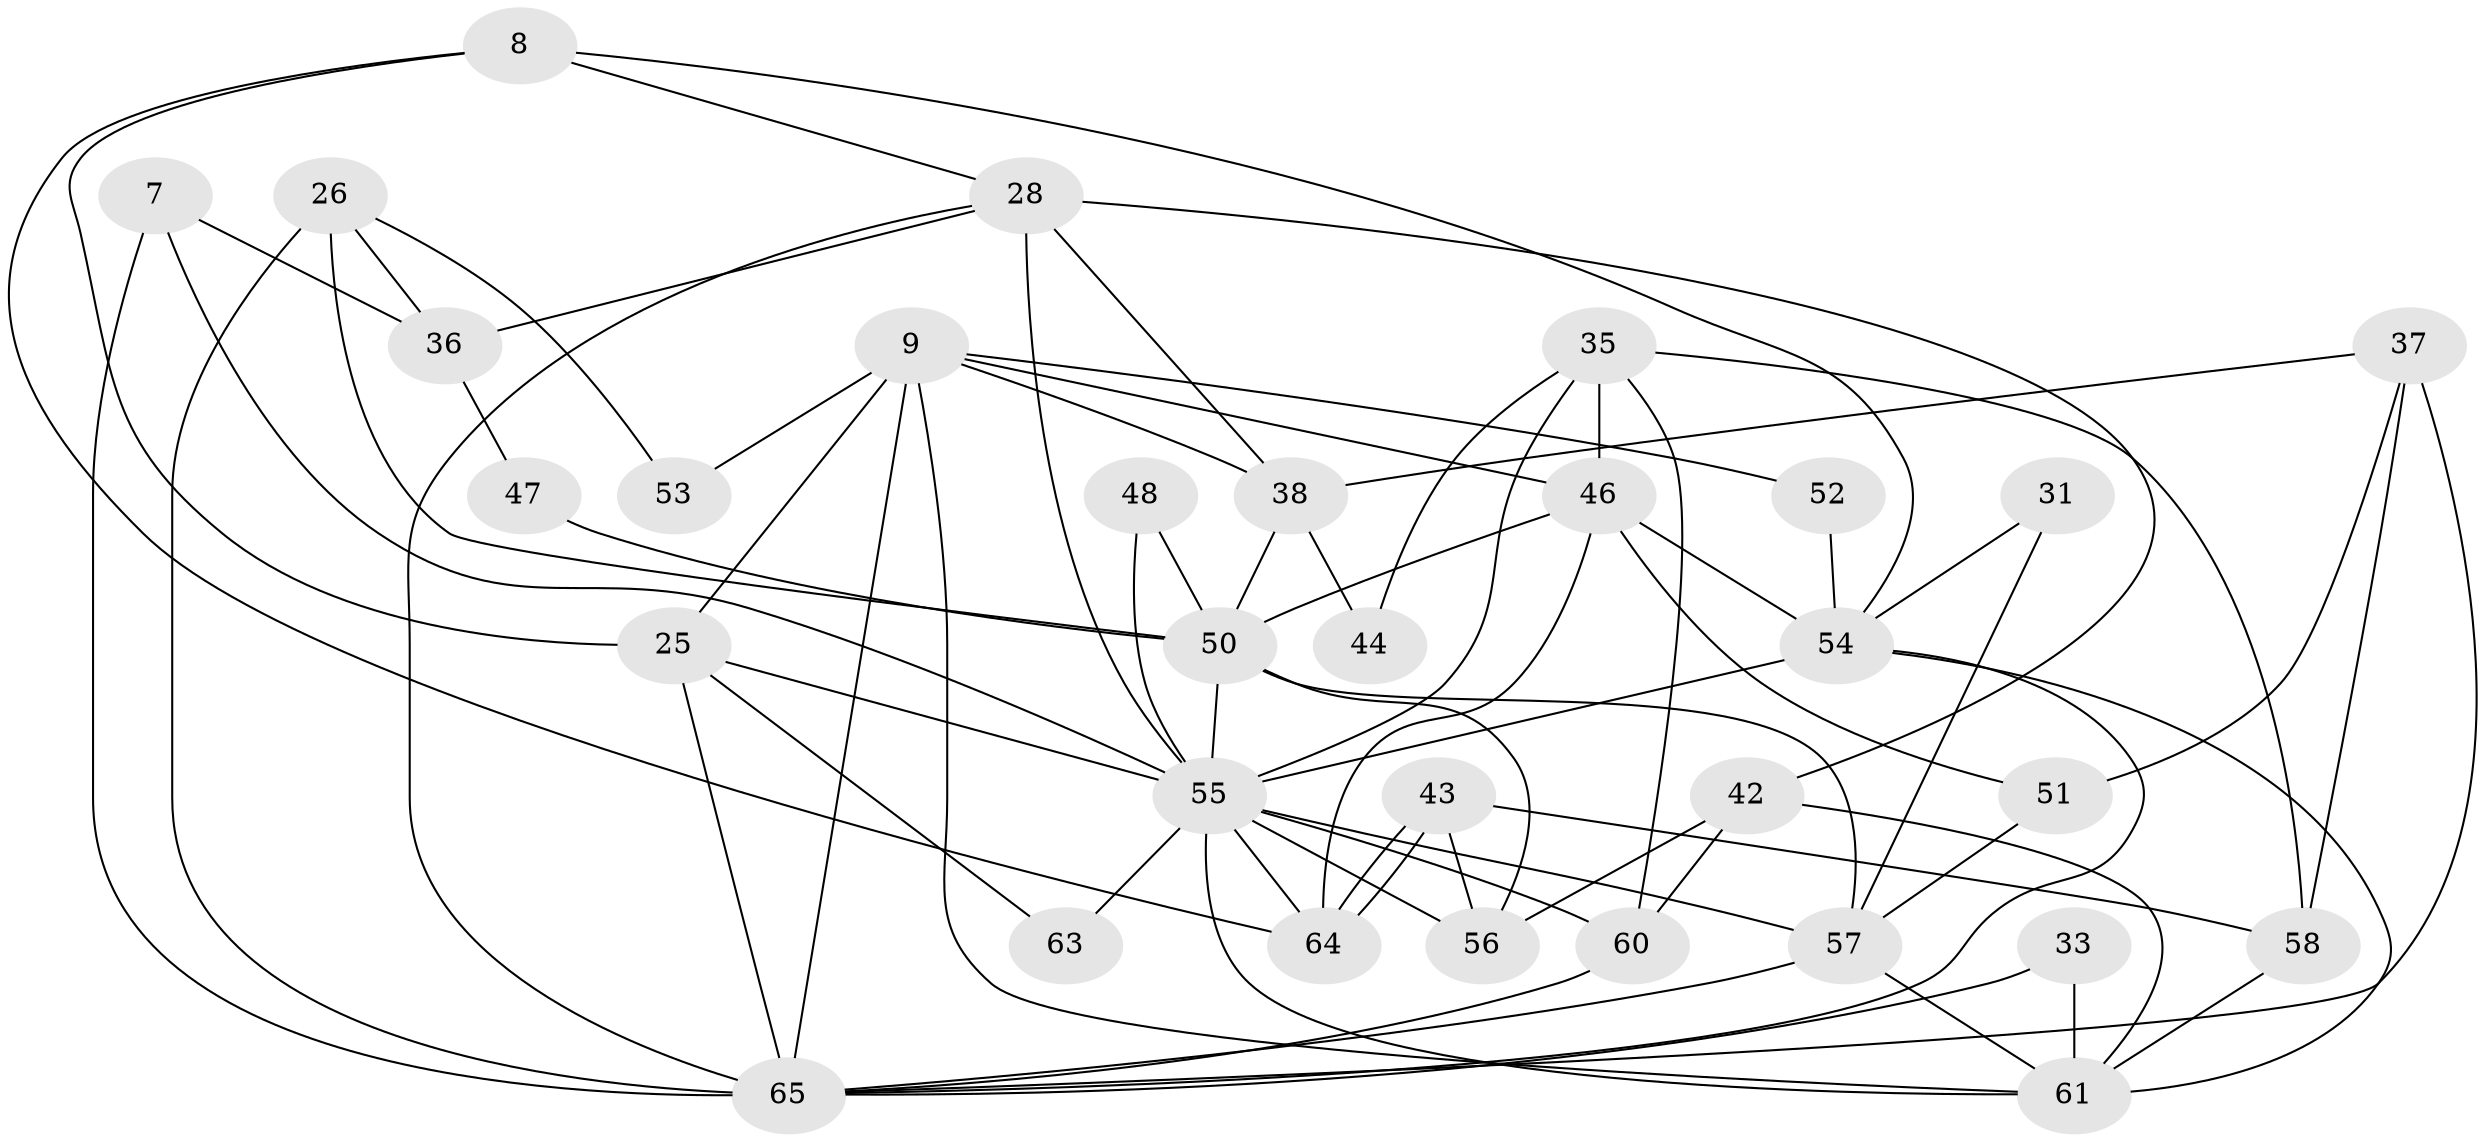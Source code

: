// original degree distribution, {4: 0.4, 6: 0.046153846153846156, 5: 0.1076923076923077, 9: 0.015384615384615385, 3: 0.2153846153846154, 10: 0.015384615384615385, 2: 0.15384615384615385, 8: 0.015384615384615385, 7: 0.03076923076923077}
// Generated by graph-tools (version 1.1) at 2025/51/03/09/25 04:51:58]
// undirected, 32 vertices, 74 edges
graph export_dot {
graph [start="1"]
  node [color=gray90,style=filled];
  7;
  8;
  9;
  25 [super="+24+2"];
  26;
  28 [super="+1"];
  31;
  33;
  35 [super="+16+23+15"];
  36;
  37 [super="+19"];
  38 [super="+11"];
  42 [super="+17"];
  43;
  44;
  46;
  47;
  48;
  50 [super="+21+27"];
  51 [super="+20"];
  52;
  53;
  54 [super="+13+41"];
  55 [super="+12+32+49"];
  56 [super="+14"];
  57 [super="+34+39"];
  58;
  60 [super="+45"];
  61 [super="+40+59+29"];
  63;
  64 [super="+30+62"];
  65 [super="+18"];
  7 -- 65 [weight=2];
  7 -- 36;
  7 -- 55;
  8 -- 28;
  8 -- 54;
  8 -- 25;
  8 -- 64;
  9 -- 38;
  9 -- 25 [weight=2];
  9 -- 46;
  9 -- 52;
  9 -- 53;
  9 -- 65;
  9 -- 61 [weight=2];
  25 -- 65 [weight=2];
  25 -- 63;
  25 -- 55;
  26 -- 65 [weight=2];
  26 -- 36;
  26 -- 53;
  26 -- 50;
  28 -- 38;
  28 -- 42 [weight=2];
  28 -- 65;
  28 -- 36;
  28 -- 55;
  31 -- 54;
  31 -- 57;
  33 -- 65;
  33 -- 61;
  35 -- 60;
  35 -- 46 [weight=2];
  35 -- 58;
  35 -- 44;
  35 -- 55 [weight=2];
  36 -- 47;
  37 -- 58;
  37 -- 65;
  37 -- 51;
  37 -- 38;
  38 -- 44;
  38 -- 50;
  42 -- 60;
  42 -- 56;
  42 -- 61 [weight=2];
  43 -- 56;
  43 -- 64;
  43 -- 64;
  43 -- 58;
  46 -- 50;
  46 -- 51;
  46 -- 54;
  46 -- 64 [weight=2];
  47 -- 50 [weight=2];
  48 -- 50;
  48 -- 55;
  50 -- 56 [weight=3];
  50 -- 55;
  50 -- 57;
  51 -- 57 [weight=3];
  52 -- 54;
  54 -- 65 [weight=2];
  54 -- 61;
  54 -- 55 [weight=3];
  55 -- 63;
  55 -- 64 [weight=2];
  55 -- 60;
  55 -- 56;
  55 -- 61;
  55 -- 57 [weight=2];
  57 -- 65;
  57 -- 61;
  58 -- 61;
  60 -- 65 [weight=2];
}
